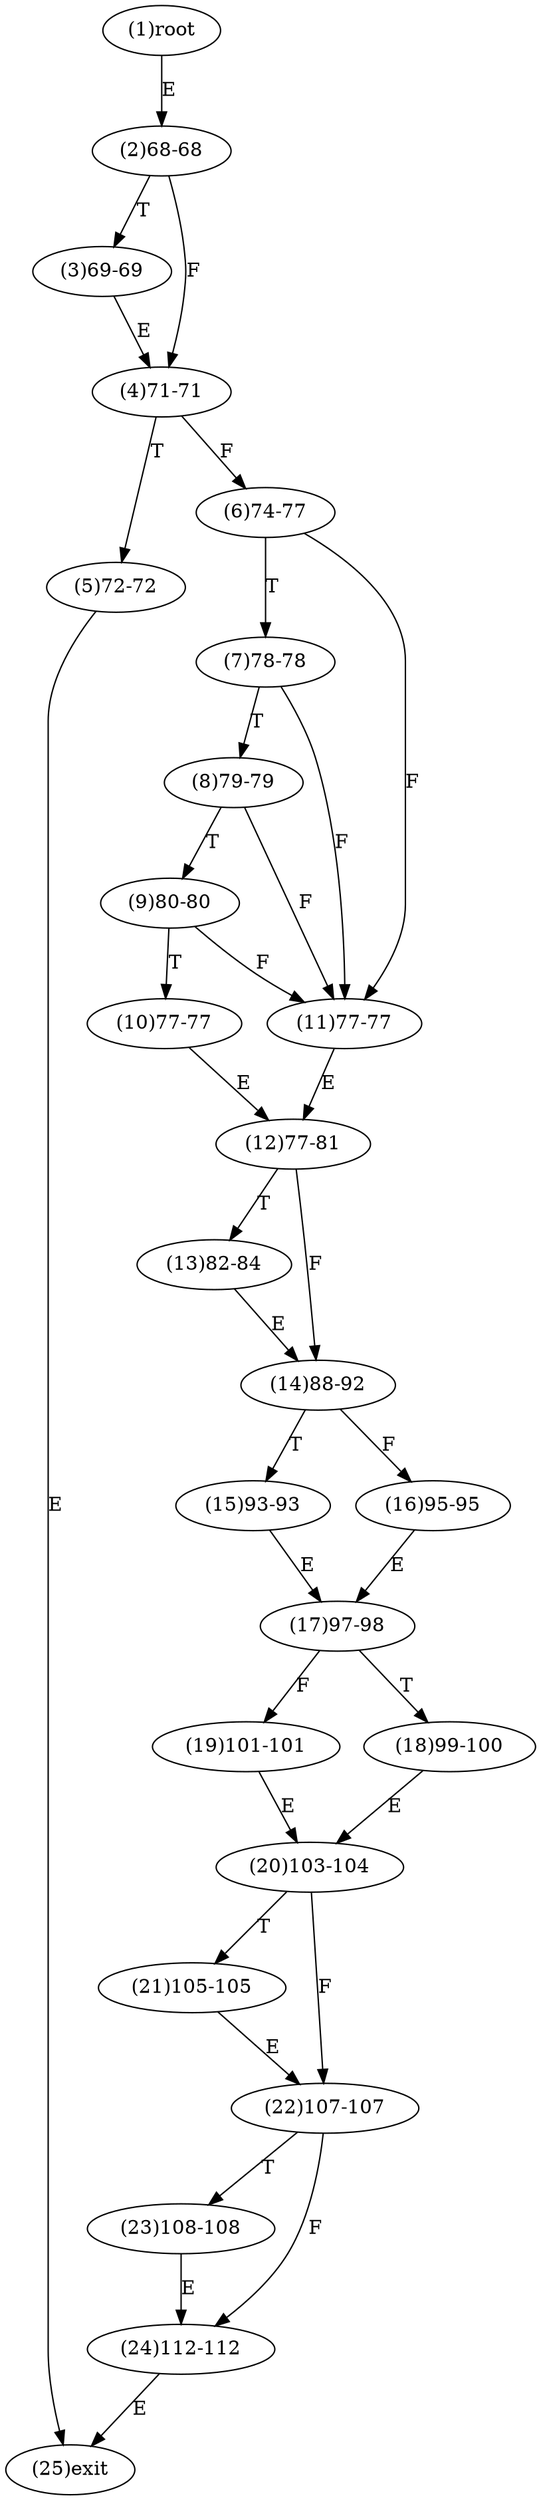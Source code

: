 digraph "" { 
1[ label="(1)root"];
2[ label="(2)68-68"];
3[ label="(3)69-69"];
4[ label="(4)71-71"];
5[ label="(5)72-72"];
6[ label="(6)74-77"];
7[ label="(7)78-78"];
8[ label="(8)79-79"];
9[ label="(9)80-80"];
10[ label="(10)77-77"];
11[ label="(11)77-77"];
12[ label="(12)77-81"];
13[ label="(13)82-84"];
14[ label="(14)88-92"];
15[ label="(15)93-93"];
17[ label="(17)97-98"];
16[ label="(16)95-95"];
19[ label="(19)101-101"];
18[ label="(18)99-100"];
21[ label="(21)105-105"];
20[ label="(20)103-104"];
23[ label="(23)108-108"];
22[ label="(22)107-107"];
25[ label="(25)exit"];
24[ label="(24)112-112"];
1->2[ label="E"];
2->4[ label="F"];
2->3[ label="T"];
3->4[ label="E"];
4->6[ label="F"];
4->5[ label="T"];
5->25[ label="E"];
6->11[ label="F"];
6->7[ label="T"];
7->11[ label="F"];
7->8[ label="T"];
8->11[ label="F"];
8->9[ label="T"];
9->11[ label="F"];
9->10[ label="T"];
10->12[ label="E"];
11->12[ label="E"];
12->14[ label="F"];
12->13[ label="T"];
13->14[ label="E"];
14->16[ label="F"];
14->15[ label="T"];
15->17[ label="E"];
16->17[ label="E"];
17->19[ label="F"];
17->18[ label="T"];
18->20[ label="E"];
19->20[ label="E"];
20->22[ label="F"];
20->21[ label="T"];
21->22[ label="E"];
22->24[ label="F"];
22->23[ label="T"];
23->24[ label="E"];
24->25[ label="E"];
}